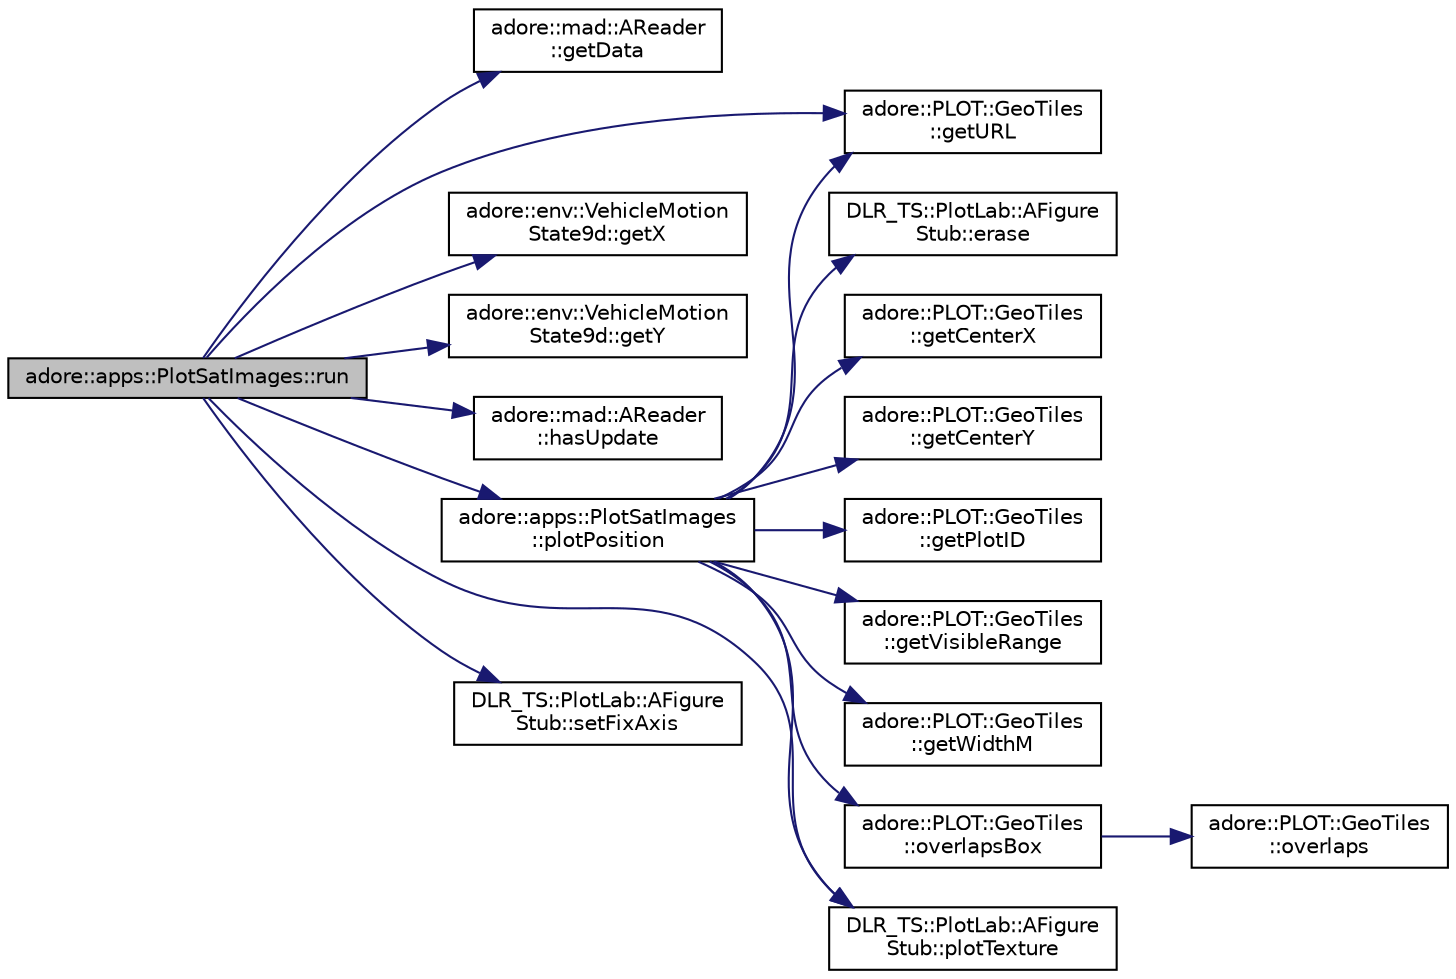 digraph "adore::apps::PlotSatImages::run"
{
 // LATEX_PDF_SIZE
  edge [fontname="Helvetica",fontsize="10",labelfontname="Helvetica",labelfontsize="10"];
  node [fontname="Helvetica",fontsize="10",shape=record];
  rankdir="LR";
  Node1 [label="adore::apps::PlotSatImages::run",height=0.2,width=0.4,color="black", fillcolor="grey75", style="filled", fontcolor="black",tooltip=" "];
  Node1 -> Node2 [color="midnightblue",fontsize="10",style="solid",fontname="Helvetica"];
  Node2 [label="adore::mad::AReader\l::getData",height=0.2,width=0.4,color="black", fillcolor="white", style="filled",URL="$classadore_1_1mad_1_1AReader.html#a46ab7520d828d1a574365eaf8b483e29",tooltip=" "];
  Node1 -> Node3 [color="midnightblue",fontsize="10",style="solid",fontname="Helvetica"];
  Node3 [label="adore::PLOT::GeoTiles\l::getURL",height=0.2,width=0.4,color="black", fillcolor="white", style="filled",URL="$classadore_1_1PLOT_1_1GeoTiles.html#a3950a2341656f95d12f155fe6907ee6a",tooltip=" "];
  Node1 -> Node4 [color="midnightblue",fontsize="10",style="solid",fontname="Helvetica"];
  Node4 [label="adore::env::VehicleMotion\lState9d::getX",height=0.2,width=0.4,color="black", fillcolor="white", style="filled",URL="$structadore_1_1env_1_1VehicleMotionState9d.html#a16d6d61f5dfa1028ca97d8f1a8b6e8cf",tooltip="Get the x-coordinate."];
  Node1 -> Node5 [color="midnightblue",fontsize="10",style="solid",fontname="Helvetica"];
  Node5 [label="adore::env::VehicleMotion\lState9d::getY",height=0.2,width=0.4,color="black", fillcolor="white", style="filled",URL="$structadore_1_1env_1_1VehicleMotionState9d.html#a51e8eed0ef10d909592edcb933c1b802",tooltip="Get the y-coordinate."];
  Node1 -> Node6 [color="midnightblue",fontsize="10",style="solid",fontname="Helvetica"];
  Node6 [label="adore::mad::AReader\l::hasUpdate",height=0.2,width=0.4,color="black", fillcolor="white", style="filled",URL="$classadore_1_1mad_1_1AReader.html#a7a8e6d43dcd1129c47d7231e828fb111",tooltip=" "];
  Node1 -> Node7 [color="midnightblue",fontsize="10",style="solid",fontname="Helvetica"];
  Node7 [label="adore::apps::PlotSatImages\l::plotPosition",height=0.2,width=0.4,color="black", fillcolor="white", style="filled",URL="$classadore_1_1apps_1_1PlotSatImages.html#a96be293082e1e7fe3c356f8f630da769",tooltip="plotting a vehicle"];
  Node7 -> Node8 [color="midnightblue",fontsize="10",style="solid",fontname="Helvetica"];
  Node8 [label="DLR_TS::PlotLab::AFigure\lStub::erase",height=0.2,width=0.4,color="black", fillcolor="white", style="filled",URL="$classDLR__TS_1_1PlotLab_1_1AFigureStub.html#ae5d9d5c708d325610574a002e53501c8",tooltip=" "];
  Node7 -> Node9 [color="midnightblue",fontsize="10",style="solid",fontname="Helvetica"];
  Node9 [label="adore::PLOT::GeoTiles\l::getCenterX",height=0.2,width=0.4,color="black", fillcolor="white", style="filled",URL="$classadore_1_1PLOT_1_1GeoTiles.html#a2cfadde14934a86d409d42e5944cae4d",tooltip=" "];
  Node7 -> Node10 [color="midnightblue",fontsize="10",style="solid",fontname="Helvetica"];
  Node10 [label="adore::PLOT::GeoTiles\l::getCenterY",height=0.2,width=0.4,color="black", fillcolor="white", style="filled",URL="$classadore_1_1PLOT_1_1GeoTiles.html#a180751d0bfa68a02f1f71141adf4d54e",tooltip=" "];
  Node7 -> Node11 [color="midnightblue",fontsize="10",style="solid",fontname="Helvetica"];
  Node11 [label="adore::PLOT::GeoTiles\l::getPlotID",height=0.2,width=0.4,color="black", fillcolor="white", style="filled",URL="$classadore_1_1PLOT_1_1GeoTiles.html#a6e883ca1b8b5e4cbdafddb0f1c68b967",tooltip=" "];
  Node7 -> Node3 [color="midnightblue",fontsize="10",style="solid",fontname="Helvetica"];
  Node7 -> Node12 [color="midnightblue",fontsize="10",style="solid",fontname="Helvetica"];
  Node12 [label="adore::PLOT::GeoTiles\l::getVisibleRange",height=0.2,width=0.4,color="black", fillcolor="white", style="filled",URL="$classadore_1_1PLOT_1_1GeoTiles.html#a59d80b289a5f04ffb150fcb7f13a1971",tooltip=" "];
  Node7 -> Node13 [color="midnightblue",fontsize="10",style="solid",fontname="Helvetica"];
  Node13 [label="adore::PLOT::GeoTiles\l::getWidthM",height=0.2,width=0.4,color="black", fillcolor="white", style="filled",URL="$classadore_1_1PLOT_1_1GeoTiles.html#a29446d0462195071b965244b5c35dfde",tooltip=" "];
  Node7 -> Node14 [color="midnightblue",fontsize="10",style="solid",fontname="Helvetica"];
  Node14 [label="adore::PLOT::GeoTiles\l::overlapsBox",height=0.2,width=0.4,color="black", fillcolor="white", style="filled",URL="$classadore_1_1PLOT_1_1GeoTiles.html#acc6a14bd92df44d48f8e8ac8e9aa0f8b",tooltip=" "];
  Node14 -> Node15 [color="midnightblue",fontsize="10",style="solid",fontname="Helvetica"];
  Node15 [label="adore::PLOT::GeoTiles\l::overlaps",height=0.2,width=0.4,color="black", fillcolor="white", style="filled",URL="$classadore_1_1PLOT_1_1GeoTiles.html#a09b499440a3b796b8762ebfa975b5ca1",tooltip=" "];
  Node7 -> Node16 [color="midnightblue",fontsize="10",style="solid",fontname="Helvetica"];
  Node16 [label="DLR_TS::PlotLab::AFigure\lStub::plotTexture",height=0.2,width=0.4,color="black", fillcolor="white", style="filled",URL="$classDLR__TS_1_1PlotLab_1_1AFigureStub.html#ab53419d39443297fb8f0c9513956922a",tooltip=" "];
  Node1 -> Node16 [color="midnightblue",fontsize="10",style="solid",fontname="Helvetica"];
  Node1 -> Node17 [color="midnightblue",fontsize="10",style="solid",fontname="Helvetica"];
  Node17 [label="DLR_TS::PlotLab::AFigure\lStub::setFixAxis",height=0.2,width=0.4,color="black", fillcolor="white", style="filled",URL="$classDLR__TS_1_1PlotLab_1_1AFigureStub.html#a40778b60d35a6b91b87747326ae4ee2a",tooltip=" "];
}
